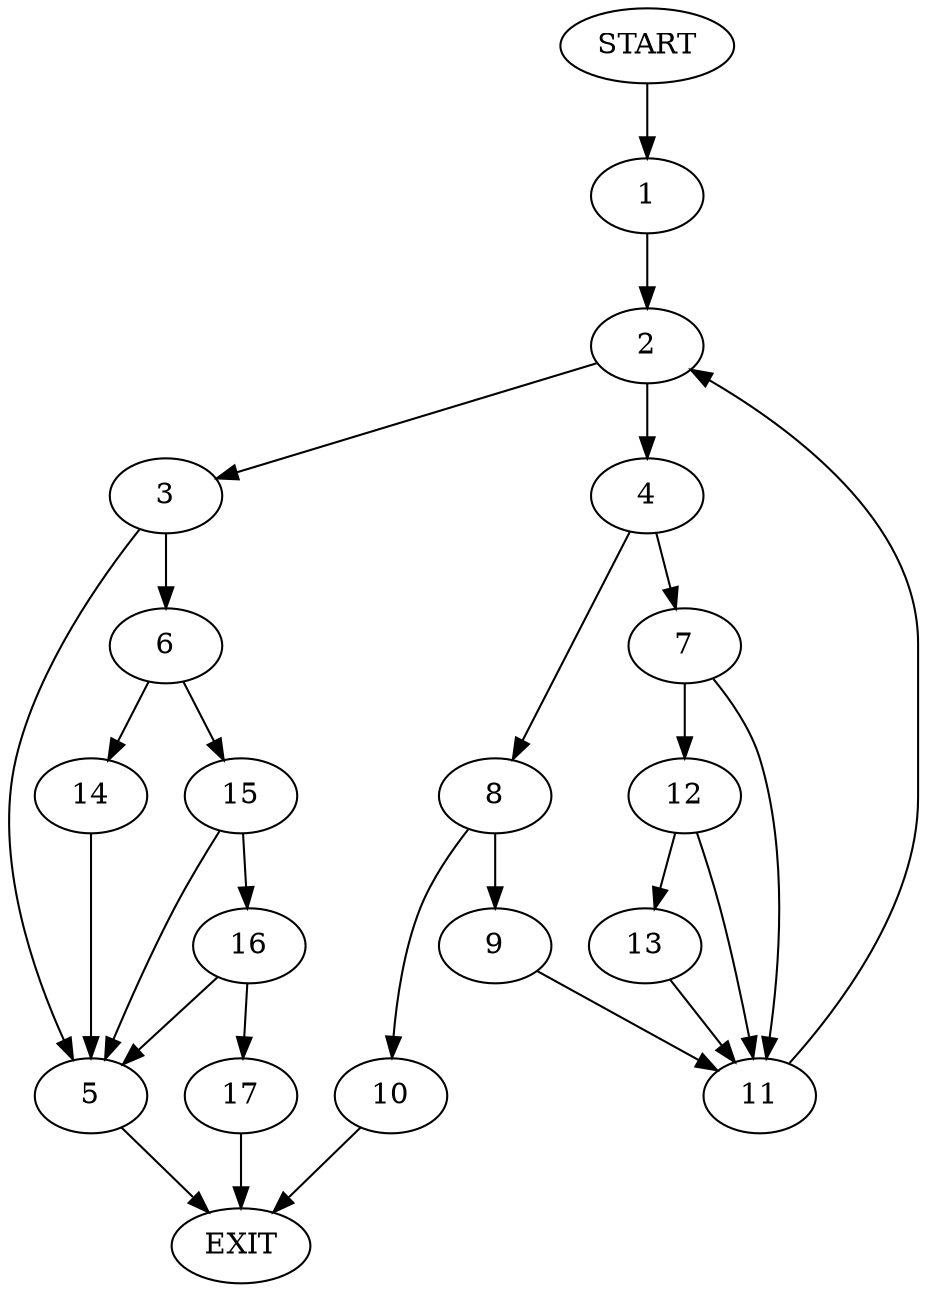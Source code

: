 digraph {
0 [label="START"]
18 [label="EXIT"]
0 -> 1
1 -> 2
2 -> 3
2 -> 4
3 -> 5
3 -> 6
4 -> 7
4 -> 8
8 -> 9
8 -> 10
7 -> 11
7 -> 12
10 -> 18
9 -> 11
11 -> 2
12 -> 11
12 -> 13
13 -> 11
5 -> 18
6 -> 14
6 -> 15
14 -> 5
15 -> 16
15 -> 5
16 -> 17
16 -> 5
17 -> 18
}

